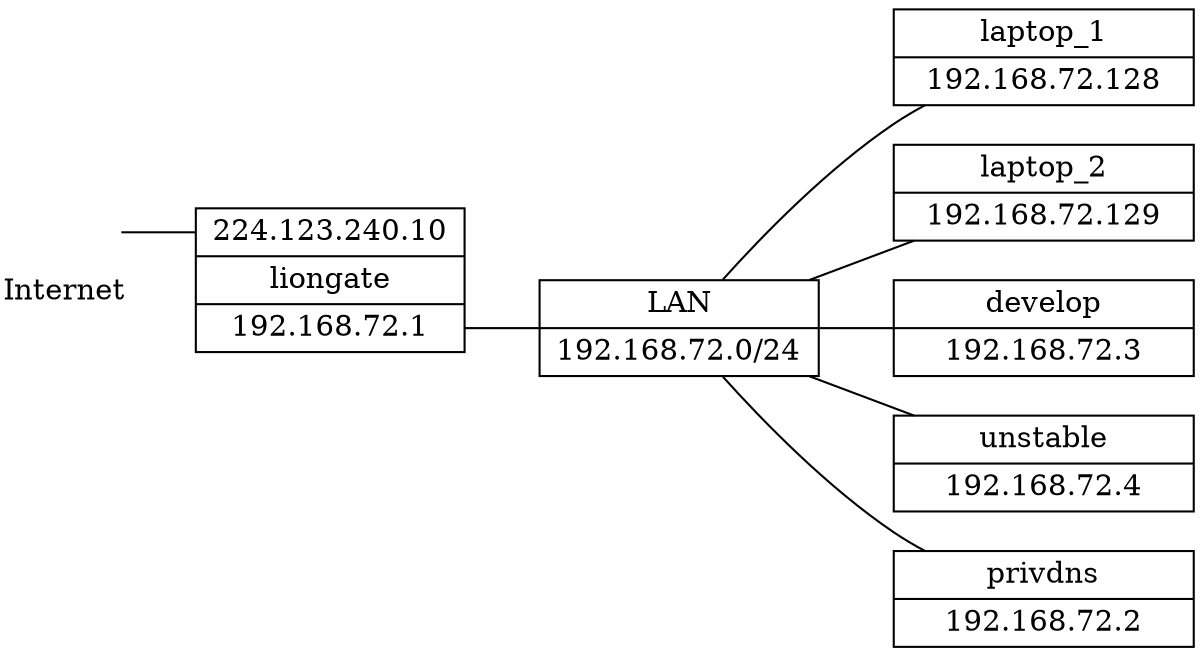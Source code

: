 digraph G {
	node [shape=record];
	edge [arrowhead=none];
	graph [rankdir = "LR"];
	
	liongate[label="<f0>224.123.240.10 |<f1> liongate |<f2> 192.168.72.1"];
	laptop1[width="2", label="laptop_1 | 192.168.72.128"];
	laptop2[width="2", label="laptop_2 | 192.168.72.129"];	
	develop[width="2", label="develop | 192.168.72.3"];
	unstable[width="2", label="unstable | 192.168.72.4"];
	privdns[width="2", label="privdns | 192.168.72.2"];
	LAN[label="LAN | 192.168.72.0/24"];
	
	internet [label="Internet", 
			  shape=none 
			  image="icons/globe.png" 
			  labelloc=b 
			  color="#ffffff"
			  imagescale=true
			  height=1
			  fixedsize=true
			  ];
	
	
	"internet" -> liongate:f0
	liongate:f2 -> LAN
	LAN -> laptop1
	LAN -> laptop2
	LAN -> develop
	LAN -> unstable
	LAN -> privdns

}
